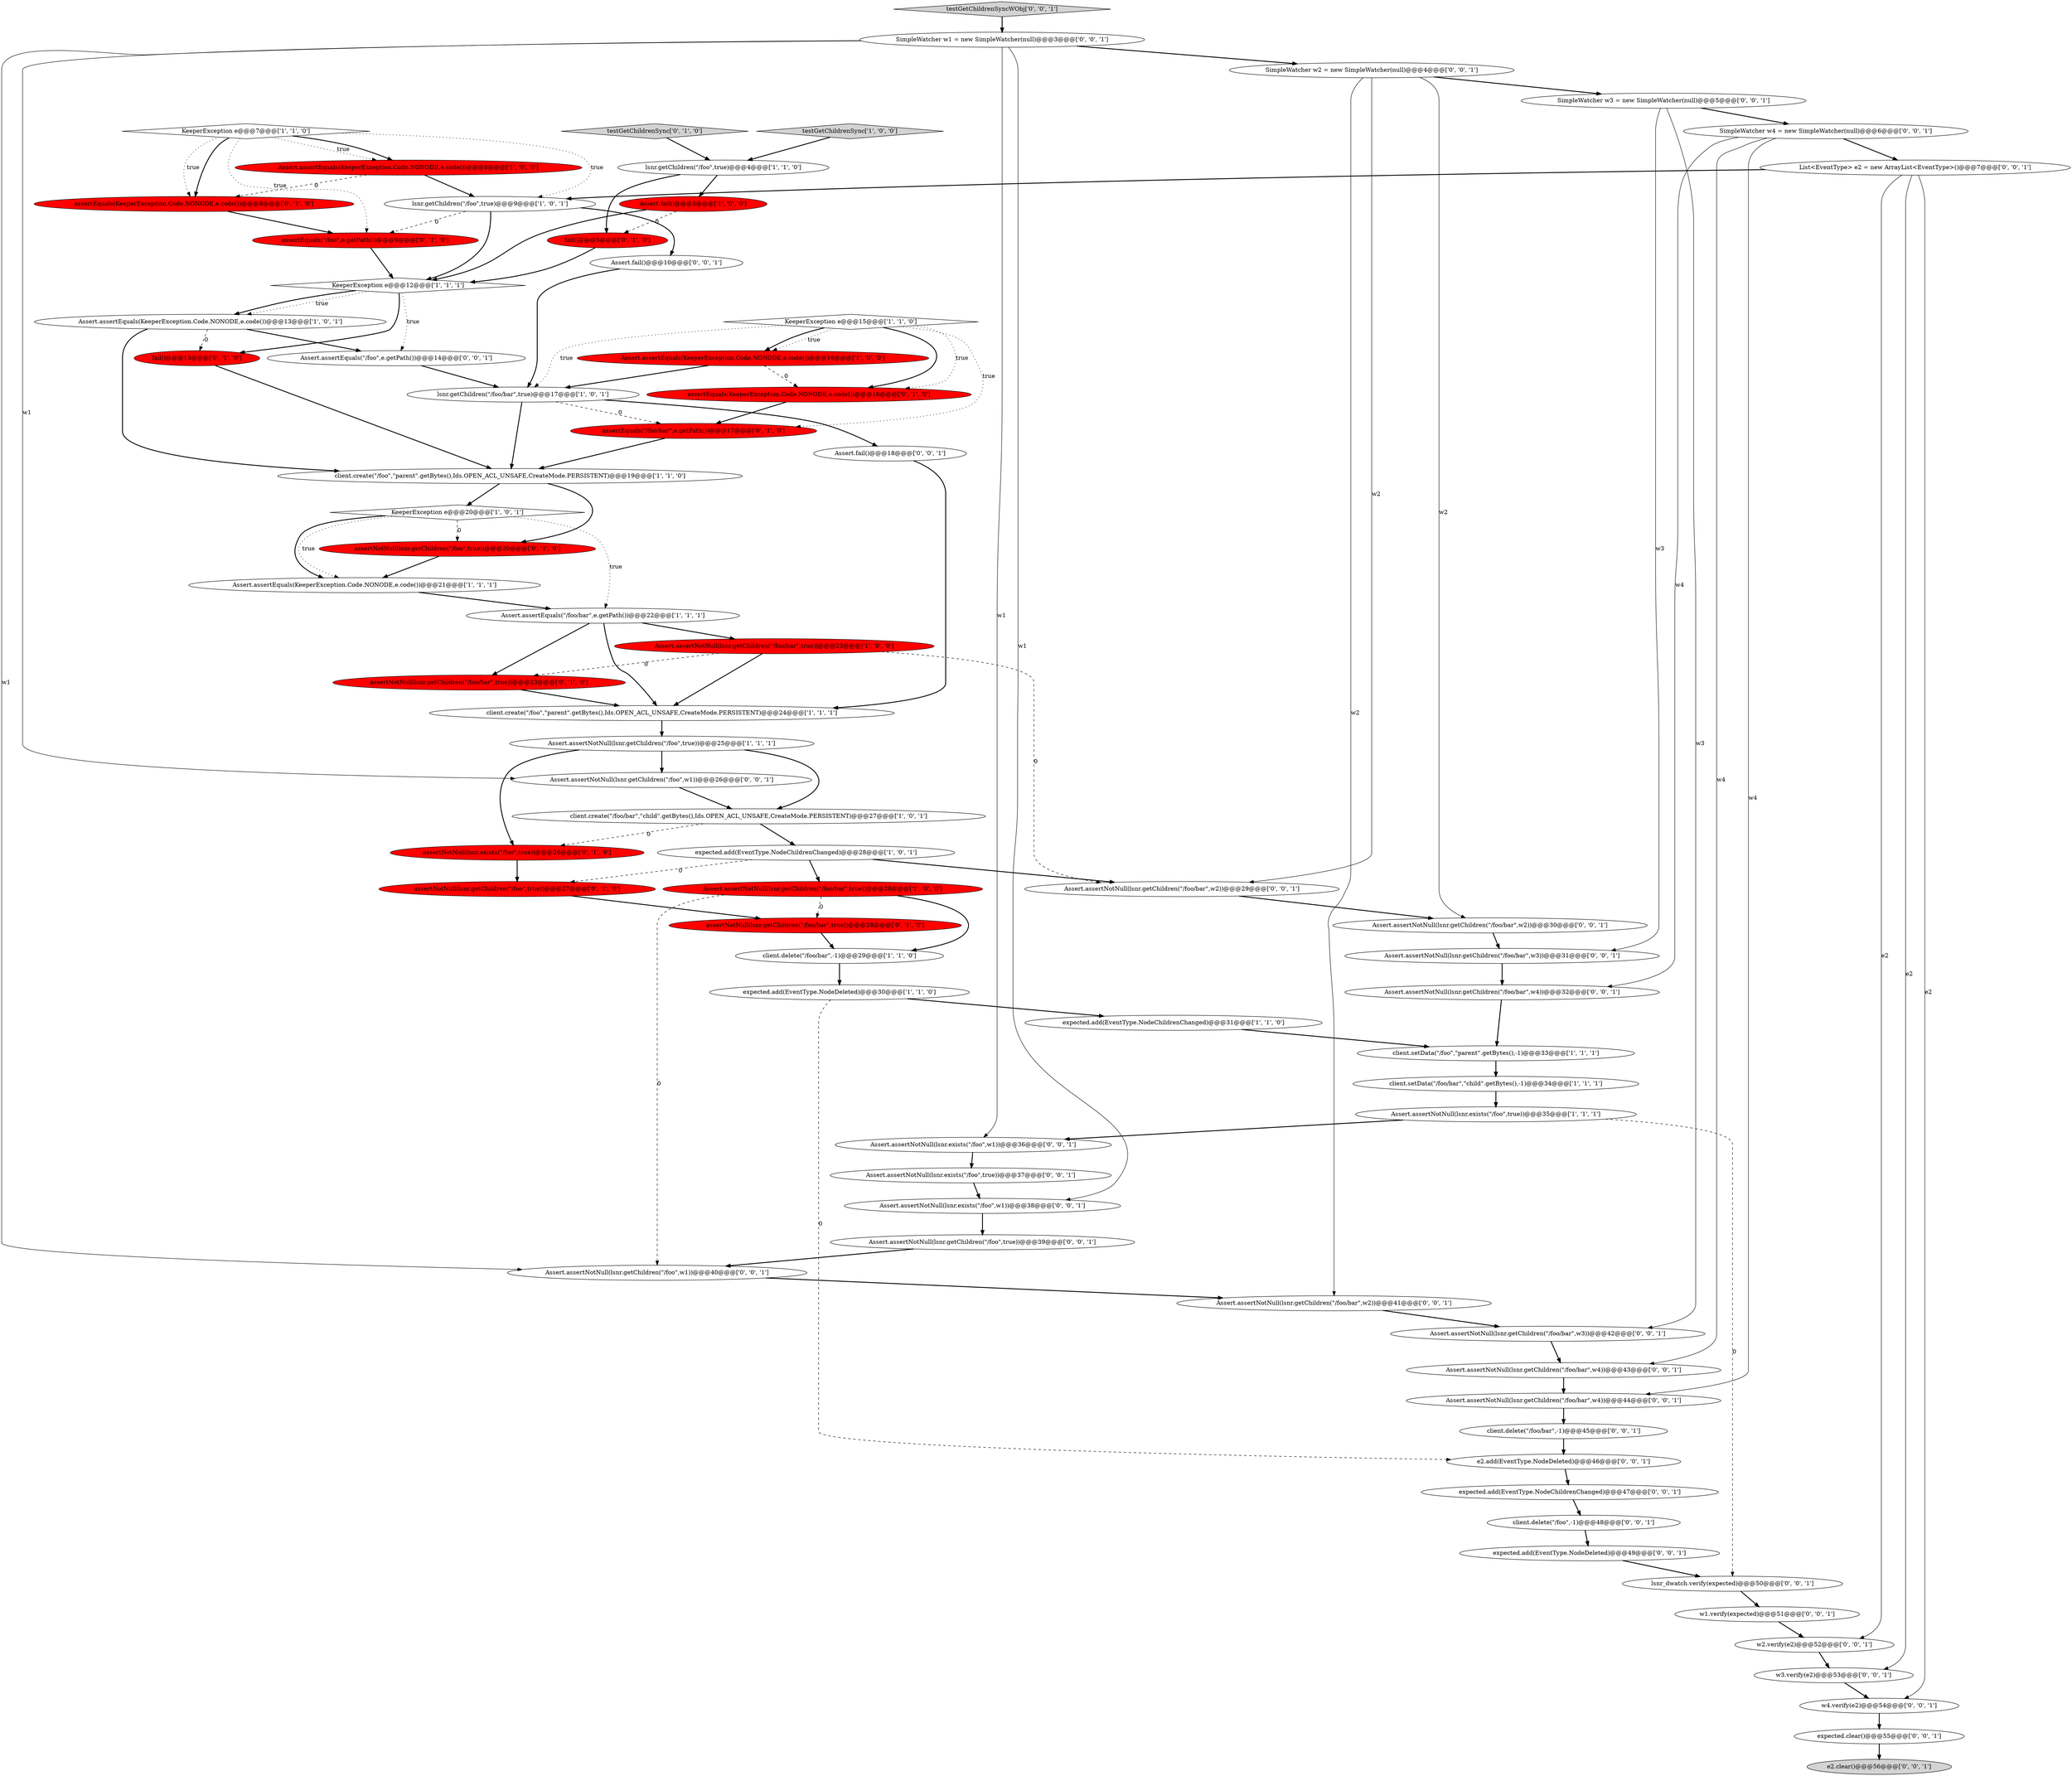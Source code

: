 digraph {
66 [style = filled, label = "Assert.assertNotNull(lsnr.exists(\"/foo\",w1))@@@38@@@['0', '0', '1']", fillcolor = white, shape = ellipse image = "AAA0AAABBB3BBB"];
25 [style = filled, label = "expected.add(EventType.NodeChildrenChanged)@@@31@@@['1', '1', '0']", fillcolor = white, shape = ellipse image = "AAA0AAABBB1BBB"];
35 [style = filled, label = "testGetChildrenSync['0', '1', '0']", fillcolor = lightgray, shape = diamond image = "AAA0AAABBB2BBB"];
26 [style = filled, label = "Assert.assertNotNull(lsnr.getChildren(\"/foo\",true))@@@25@@@['1', '1', '1']", fillcolor = white, shape = ellipse image = "AAA0AAABBB1BBB"];
54 [style = filled, label = "Assert.assertNotNull(lsnr.getChildren(\"/foo/bar\",w3))@@@42@@@['0', '0', '1']", fillcolor = white, shape = ellipse image = "AAA0AAABBB3BBB"];
20 [style = filled, label = "Assert.assertNotNull(lsnr.exists(\"/foo\",true))@@@35@@@['1', '1', '1']", fillcolor = white, shape = ellipse image = "AAA0AAABBB1BBB"];
57 [style = filled, label = "w3.verify(e2)@@@53@@@['0', '0', '1']", fillcolor = white, shape = ellipse image = "AAA0AAABBB3BBB"];
4 [style = filled, label = "KeeperException e@@@20@@@['1', '0', '1']", fillcolor = white, shape = diamond image = "AAA0AAABBB1BBB"];
43 [style = filled, label = "w2.verify(e2)@@@52@@@['0', '0', '1']", fillcolor = white, shape = ellipse image = "AAA0AAABBB3BBB"];
10 [style = filled, label = "Assert.assertNotNull(lsnr.getChildren(\"/foo/bar\",true))@@@23@@@['1', '0', '0']", fillcolor = red, shape = ellipse image = "AAA1AAABBB1BBB"];
31 [style = filled, label = "assertNotNull(lsnr.getChildren(\"/foo/bar\",true))@@@23@@@['0', '1', '0']", fillcolor = red, shape = ellipse image = "AAA1AAABBB2BBB"];
2 [style = filled, label = "lsnr.getChildren(\"/foo\",true)@@@4@@@['1', '1', '0']", fillcolor = white, shape = ellipse image = "AAA0AAABBB1BBB"];
19 [style = filled, label = "lsnr.getChildren(\"/foo\",true)@@@9@@@['1', '0', '1']", fillcolor = white, shape = ellipse image = "AAA0AAABBB1BBB"];
13 [style = filled, label = "Assert.assertNotNull(lsnr.getChildren(\"/foo/bar\",true))@@@28@@@['1', '0', '0']", fillcolor = red, shape = ellipse image = "AAA1AAABBB1BBB"];
61 [style = filled, label = "SimpleWatcher w2 = new SimpleWatcher(null)@@@4@@@['0', '0', '1']", fillcolor = white, shape = ellipse image = "AAA0AAABBB3BBB"];
73 [style = filled, label = "Assert.assertNotNull(lsnr.getChildren(\"/foo/bar\",w2))@@@30@@@['0', '0', '1']", fillcolor = white, shape = ellipse image = "AAA0AAABBB3BBB"];
29 [style = filled, label = "assertEquals(\"/foo/bar\",e.getPath())@@@17@@@['0', '1', '0']", fillcolor = red, shape = ellipse image = "AAA1AAABBB2BBB"];
55 [style = filled, label = "Assert.assertNotNull(lsnr.getChildren(\"/foo/bar\",w3))@@@31@@@['0', '0', '1']", fillcolor = white, shape = ellipse image = "AAA0AAABBB3BBB"];
65 [style = filled, label = "w4.verify(e2)@@@54@@@['0', '0', '1']", fillcolor = white, shape = ellipse image = "AAA0AAABBB3BBB"];
16 [style = filled, label = "Assert.assertEquals(\"/foo/bar\",e.getPath())@@@22@@@['1', '1', '1']", fillcolor = white, shape = ellipse image = "AAA0AAABBB1BBB"];
7 [style = filled, label = "expected.add(EventType.NodeChildrenChanged)@@@28@@@['1', '0', '1']", fillcolor = white, shape = ellipse image = "AAA0AAABBB1BBB"];
62 [style = filled, label = "e2.clear()@@@56@@@['0', '0', '1']", fillcolor = lightgray, shape = ellipse image = "AAA0AAABBB3BBB"];
49 [style = filled, label = "client.delete(\"/foo/bar\",-1)@@@45@@@['0', '0', '1']", fillcolor = white, shape = ellipse image = "AAA0AAABBB3BBB"];
41 [style = filled, label = "expected.clear()@@@55@@@['0', '0', '1']", fillcolor = white, shape = ellipse image = "AAA0AAABBB3BBB"];
39 [style = filled, label = "client.delete(\"/foo\",-1)@@@48@@@['0', '0', '1']", fillcolor = white, shape = ellipse image = "AAA0AAABBB3BBB"];
47 [style = filled, label = "e2.add(EventType.NodeDeleted)@@@46@@@['0', '0', '1']", fillcolor = white, shape = ellipse image = "AAA0AAABBB3BBB"];
6 [style = filled, label = "expected.add(EventType.NodeDeleted)@@@30@@@['1', '1', '0']", fillcolor = white, shape = ellipse image = "AAA0AAABBB1BBB"];
67 [style = filled, label = "w1.verify(expected)@@@51@@@['0', '0', '1']", fillcolor = white, shape = ellipse image = "AAA0AAABBB3BBB"];
38 [style = filled, label = "fail()@@@5@@@['0', '1', '0']", fillcolor = red, shape = ellipse image = "AAA1AAABBB2BBB"];
24 [style = filled, label = "Assert.assertEquals(KeeperException.Code.NONODE,e.code())@@@21@@@['1', '1', '1']", fillcolor = white, shape = ellipse image = "AAA0AAABBB1BBB"];
59 [style = filled, label = "Assert.assertNotNull(lsnr.getChildren(\"/foo/bar\",w4))@@@32@@@['0', '0', '1']", fillcolor = white, shape = ellipse image = "AAA0AAABBB3BBB"];
70 [style = filled, label = "Assert.assertNotNull(lsnr.getChildren(\"/foo\",w1))@@@40@@@['0', '0', '1']", fillcolor = white, shape = ellipse image = "AAA0AAABBB3BBB"];
11 [style = filled, label = "KeeperException e@@@12@@@['1', '1', '1']", fillcolor = white, shape = diamond image = "AAA0AAABBB1BBB"];
32 [style = filled, label = "fail()@@@13@@@['0', '1', '0']", fillcolor = red, shape = ellipse image = "AAA1AAABBB2BBB"];
42 [style = filled, label = "Assert.assertNotNull(lsnr.getChildren(\"/foo/bar\",w4))@@@43@@@['0', '0', '1']", fillcolor = white, shape = ellipse image = "AAA0AAABBB3BBB"];
34 [style = filled, label = "assertEquals(\"/foo\",e.getPath())@@@9@@@['0', '1', '0']", fillcolor = red, shape = ellipse image = "AAA1AAABBB2BBB"];
56 [style = filled, label = "Assert.assertNotNull(lsnr.exists(\"/foo\",true))@@@37@@@['0', '0', '1']", fillcolor = white, shape = ellipse image = "AAA0AAABBB3BBB"];
52 [style = filled, label = "Assert.assertNotNull(lsnr.getChildren(\"/foo/bar\",w2))@@@29@@@['0', '0', '1']", fillcolor = white, shape = ellipse image = "AAA0AAABBB3BBB"];
46 [style = filled, label = "List<EventType> e2 = new ArrayList<EventType>()@@@7@@@['0', '0', '1']", fillcolor = white, shape = ellipse image = "AAA0AAABBB3BBB"];
60 [style = filled, label = "SimpleWatcher w4 = new SimpleWatcher(null)@@@6@@@['0', '0', '1']", fillcolor = white, shape = ellipse image = "AAA0AAABBB3BBB"];
71 [style = filled, label = "lsnr_dwatch.verify(expected)@@@50@@@['0', '0', '1']", fillcolor = white, shape = ellipse image = "AAA0AAABBB3BBB"];
3 [style = filled, label = "Assert.fail()@@@5@@@['1', '0', '0']", fillcolor = red, shape = ellipse image = "AAA1AAABBB1BBB"];
9 [style = filled, label = "client.create(\"/foo\",\"parent\".getBytes(),Ids.OPEN_ACL_UNSAFE,CreateMode.PERSISTENT)@@@24@@@['1', '1', '1']", fillcolor = white, shape = ellipse image = "AAA0AAABBB1BBB"];
53 [style = filled, label = "SimpleWatcher w3 = new SimpleWatcher(null)@@@5@@@['0', '0', '1']", fillcolor = white, shape = ellipse image = "AAA0AAABBB3BBB"];
72 [style = filled, label = "expected.add(EventType.NodeDeleted)@@@49@@@['0', '0', '1']", fillcolor = white, shape = ellipse image = "AAA0AAABBB3BBB"];
68 [style = filled, label = "Assert.assertEquals(\"/foo\",e.getPath())@@@14@@@['0', '0', '1']", fillcolor = white, shape = ellipse image = "AAA0AAABBB3BBB"];
33 [style = filled, label = "assertNotNull(lsnr.getChildren(\"/foo\",true))@@@20@@@['0', '1', '0']", fillcolor = red, shape = ellipse image = "AAA1AAABBB2BBB"];
18 [style = filled, label = "client.delete(\"/foo/bar\",-1)@@@29@@@['1', '1', '0']", fillcolor = white, shape = ellipse image = "AAA0AAABBB1BBB"];
36 [style = filled, label = "assertNotNull(lsnr.getChildren(\"/foo\",true))@@@27@@@['0', '1', '0']", fillcolor = red, shape = ellipse image = "AAA1AAABBB2BBB"];
44 [style = filled, label = "Assert.assertNotNull(lsnr.getChildren(\"/foo/bar\",w2))@@@41@@@['0', '0', '1']", fillcolor = white, shape = ellipse image = "AAA0AAABBB3BBB"];
64 [style = filled, label = "Assert.assertNotNull(lsnr.getChildren(\"/foo/bar\",w4))@@@44@@@['0', '0', '1']", fillcolor = white, shape = ellipse image = "AAA0AAABBB3BBB"];
12 [style = filled, label = "Assert.assertEquals(KeeperException.Code.NONODE,e.code())@@@16@@@['1', '0', '0']", fillcolor = red, shape = ellipse image = "AAA1AAABBB1BBB"];
0 [style = filled, label = "Assert.assertEquals(KeeperException.Code.NONODE,e.code())@@@13@@@['1', '0', '1']", fillcolor = white, shape = ellipse image = "AAA0AAABBB1BBB"];
14 [style = filled, label = "client.create(\"/foo\",\"parent\".getBytes(),Ids.OPEN_ACL_UNSAFE,CreateMode.PERSISTENT)@@@19@@@['1', '1', '0']", fillcolor = white, shape = ellipse image = "AAA0AAABBB1BBB"];
28 [style = filled, label = "assertEquals(KeeperException.Code.NONODE,e.code())@@@16@@@['0', '1', '0']", fillcolor = red, shape = ellipse image = "AAA1AAABBB2BBB"];
30 [style = filled, label = "assertNotNull(lsnr.getChildren(\"/foo/bar\",true))@@@28@@@['0', '1', '0']", fillcolor = red, shape = ellipse image = "AAA1AAABBB2BBB"];
17 [style = filled, label = "client.setData(\"/foo/bar\",\"child\".getBytes(),-1)@@@34@@@['1', '1', '1']", fillcolor = white, shape = ellipse image = "AAA0AAABBB1BBB"];
45 [style = filled, label = "Assert.fail()@@@10@@@['0', '0', '1']", fillcolor = white, shape = ellipse image = "AAA0AAABBB3BBB"];
37 [style = filled, label = "assertEquals(KeeperException.Code.NONODE,e.code())@@@8@@@['0', '1', '0']", fillcolor = red, shape = ellipse image = "AAA1AAABBB2BBB"];
8 [style = filled, label = "KeeperException e@@@15@@@['1', '1', '0']", fillcolor = white, shape = diamond image = "AAA0AAABBB1BBB"];
27 [style = filled, label = "assertNotNull(lsnr.exists(\"/foo\",true))@@@26@@@['0', '1', '0']", fillcolor = red, shape = ellipse image = "AAA1AAABBB2BBB"];
48 [style = filled, label = "Assert.assertNotNull(lsnr.exists(\"/foo\",w1))@@@36@@@['0', '0', '1']", fillcolor = white, shape = ellipse image = "AAA0AAABBB3BBB"];
63 [style = filled, label = "testGetChildrenSyncWObj['0', '0', '1']", fillcolor = lightgray, shape = diamond image = "AAA0AAABBB3BBB"];
15 [style = filled, label = "lsnr.getChildren(\"/foo/bar\",true)@@@17@@@['1', '0', '1']", fillcolor = white, shape = ellipse image = "AAA0AAABBB1BBB"];
5 [style = filled, label = "client.setData(\"/foo\",\"parent\".getBytes(),-1)@@@33@@@['1', '1', '1']", fillcolor = white, shape = ellipse image = "AAA0AAABBB1BBB"];
50 [style = filled, label = "Assert.assertNotNull(lsnr.getChildren(\"/foo\",true))@@@39@@@['0', '0', '1']", fillcolor = white, shape = ellipse image = "AAA0AAABBB3BBB"];
58 [style = filled, label = "Assert.assertNotNull(lsnr.getChildren(\"/foo\",w1))@@@26@@@['0', '0', '1']", fillcolor = white, shape = ellipse image = "AAA0AAABBB3BBB"];
69 [style = filled, label = "Assert.fail()@@@18@@@['0', '0', '1']", fillcolor = white, shape = ellipse image = "AAA0AAABBB3BBB"];
1 [style = filled, label = "client.create(\"/foo/bar\",\"child\".getBytes(),Ids.OPEN_ACL_UNSAFE,CreateMode.PERSISTENT)@@@27@@@['1', '0', '1']", fillcolor = white, shape = ellipse image = "AAA0AAABBB1BBB"];
23 [style = filled, label = "KeeperException e@@@7@@@['1', '1', '0']", fillcolor = white, shape = diamond image = "AAA0AAABBB1BBB"];
21 [style = filled, label = "Assert.assertEquals(KeeperException.Code.NONODE,e.code())@@@8@@@['1', '0', '0']", fillcolor = red, shape = ellipse image = "AAA1AAABBB1BBB"];
22 [style = filled, label = "testGetChildrenSync['1', '0', '0']", fillcolor = lightgray, shape = diamond image = "AAA0AAABBB1BBB"];
51 [style = filled, label = "SimpleWatcher w1 = new SimpleWatcher(null)@@@3@@@['0', '0', '1']", fillcolor = white, shape = ellipse image = "AAA0AAABBB3BBB"];
40 [style = filled, label = "expected.add(EventType.NodeChildrenChanged)@@@47@@@['0', '0', '1']", fillcolor = white, shape = ellipse image = "AAA0AAABBB3BBB"];
8->28 [style = dotted, label="true"];
51->58 [style = solid, label="w1"];
31->9 [style = bold, label=""];
1->27 [style = dashed, label="0"];
69->9 [style = bold, label=""];
19->11 [style = bold, label=""];
21->37 [style = dashed, label="0"];
7->52 [style = bold, label=""];
30->18 [style = bold, label=""];
4->33 [style = dashed, label="0"];
70->44 [style = bold, label=""];
9->26 [style = bold, label=""];
19->34 [style = dashed, label="0"];
71->67 [style = bold, label=""];
0->14 [style = bold, label=""];
51->61 [style = bold, label=""];
20->71 [style = dashed, label="0"];
20->48 [style = bold, label=""];
66->50 [style = bold, label=""];
11->0 [style = dotted, label="true"];
29->14 [style = bold, label=""];
4->24 [style = dotted, label="true"];
53->60 [style = bold, label=""];
16->9 [style = bold, label=""];
17->20 [style = bold, label=""];
6->47 [style = dashed, label="0"];
46->43 [style = solid, label="e2"];
8->28 [style = bold, label=""];
21->19 [style = bold, label=""];
55->59 [style = bold, label=""];
63->51 [style = bold, label=""];
38->11 [style = bold, label=""];
50->70 [style = bold, label=""];
26->1 [style = bold, label=""];
0->68 [style = bold, label=""];
3->38 [style = dashed, label="0"];
23->21 [style = dotted, label="true"];
3->11 [style = bold, label=""];
52->73 [style = bold, label=""];
10->31 [style = dashed, label="0"];
15->29 [style = dashed, label="0"];
23->19 [style = dotted, label="true"];
5->17 [style = bold, label=""];
39->72 [style = bold, label=""];
26->27 [style = bold, label=""];
36->30 [style = bold, label=""];
23->37 [style = bold, label=""];
8->12 [style = dotted, label="true"];
73->55 [style = bold, label=""];
72->71 [style = bold, label=""];
53->54 [style = solid, label="w3"];
46->19 [style = bold, label=""];
8->29 [style = dotted, label="true"];
57->65 [style = bold, label=""];
46->57 [style = solid, label="e2"];
11->68 [style = dotted, label="true"];
13->18 [style = bold, label=""];
60->42 [style = solid, label="w4"];
14->4 [style = bold, label=""];
28->29 [style = bold, label=""];
44->54 [style = bold, label=""];
4->24 [style = bold, label=""];
22->2 [style = bold, label=""];
61->73 [style = solid, label="w2"];
45->15 [style = bold, label=""];
15->14 [style = bold, label=""];
47->40 [style = bold, label=""];
2->3 [style = bold, label=""];
65->41 [style = bold, label=""];
35->2 [style = bold, label=""];
8->15 [style = dotted, label="true"];
32->14 [style = bold, label=""];
11->32 [style = bold, label=""];
13->70 [style = dashed, label="0"];
56->66 [style = bold, label=""];
59->5 [style = bold, label=""];
1->7 [style = bold, label=""];
68->15 [style = bold, label=""];
46->65 [style = solid, label="e2"];
54->42 [style = bold, label=""];
10->52 [style = dashed, label="0"];
58->1 [style = bold, label=""];
19->45 [style = bold, label=""];
40->39 [style = bold, label=""];
18->6 [style = bold, label=""];
33->24 [style = bold, label=""];
16->31 [style = bold, label=""];
25->5 [style = bold, label=""];
10->9 [style = bold, label=""];
42->64 [style = bold, label=""];
61->44 [style = solid, label="w2"];
51->48 [style = solid, label="w1"];
67->43 [style = bold, label=""];
41->62 [style = bold, label=""];
8->12 [style = bold, label=""];
61->52 [style = solid, label="w2"];
7->13 [style = bold, label=""];
26->58 [style = bold, label=""];
27->36 [style = bold, label=""];
48->56 [style = bold, label=""];
43->57 [style = bold, label=""];
16->10 [style = bold, label=""];
15->69 [style = bold, label=""];
51->66 [style = solid, label="w1"];
0->32 [style = dashed, label="0"];
12->15 [style = bold, label=""];
60->46 [style = bold, label=""];
34->11 [style = bold, label=""];
14->33 [style = bold, label=""];
49->47 [style = bold, label=""];
2->38 [style = bold, label=""];
23->37 [style = dotted, label="true"];
60->59 [style = solid, label="w4"];
24->16 [style = bold, label=""];
61->53 [style = bold, label=""];
11->0 [style = bold, label=""];
23->21 [style = bold, label=""];
12->28 [style = dashed, label="0"];
37->34 [style = bold, label=""];
60->64 [style = solid, label="w4"];
64->49 [style = bold, label=""];
4->16 [style = dotted, label="true"];
53->55 [style = solid, label="w3"];
23->34 [style = dotted, label="true"];
13->30 [style = dashed, label="0"];
7->36 [style = dashed, label="0"];
6->25 [style = bold, label=""];
51->70 [style = solid, label="w1"];
}
